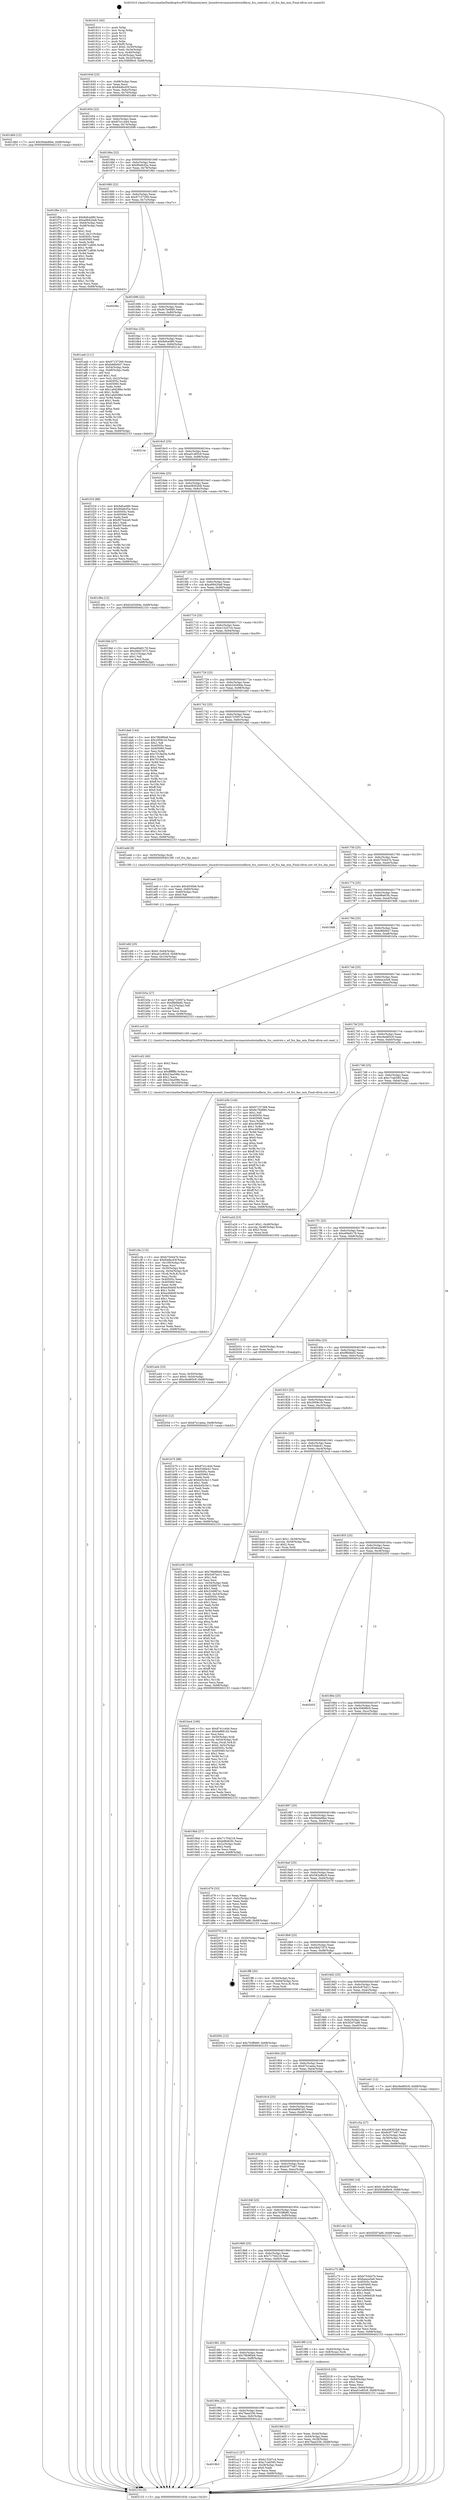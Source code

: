 digraph "0x401610" {
  label = "0x401610 (/mnt/c/Users/mathe/Desktop/tcc/POCII/binaries/extr_linuxdriversmacintoshwindfarm_fcu_controls.c_wf_fcu_fan_min_Final-ollvm.out::main(0))"
  labelloc = "t"
  node[shape=record]

  Entry [label="",width=0.3,height=0.3,shape=circle,fillcolor=black,style=filled]
  "0x40163d" [label="{
     0x40163d [23]\l
     | [instrs]\l
     &nbsp;&nbsp;0x40163d \<+3\>: mov -0x68(%rbp),%eax\l
     &nbsp;&nbsp;0x401640 \<+2\>: mov %eax,%ecx\l
     &nbsp;&nbsp;0x401642 \<+6\>: sub $0x84dbcd3f,%ecx\l
     &nbsp;&nbsp;0x401648 \<+3\>: mov %eax,-0x6c(%rbp)\l
     &nbsp;&nbsp;0x40164b \<+3\>: mov %ecx,-0x70(%rbp)\l
     &nbsp;&nbsp;0x40164e \<+6\>: je 0000000000401d6d \<main+0x75d\>\l
  }"]
  "0x401d6d" [label="{
     0x401d6d [12]\l
     | [instrs]\l
     &nbsp;&nbsp;0x401d6d \<+7\>: movl $0x56abd6be,-0x68(%rbp)\l
     &nbsp;&nbsp;0x401d74 \<+5\>: jmp 0000000000402153 \<main+0xb43\>\l
  }"]
  "0x401654" [label="{
     0x401654 [22]\l
     | [instrs]\l
     &nbsp;&nbsp;0x401654 \<+5\>: jmp 0000000000401659 \<main+0x49\>\l
     &nbsp;&nbsp;0x401659 \<+3\>: mov -0x6c(%rbp),%eax\l
     &nbsp;&nbsp;0x40165c \<+5\>: sub $0x87e1c444,%eax\l
     &nbsp;&nbsp;0x401661 \<+3\>: mov %eax,-0x74(%rbp)\l
     &nbsp;&nbsp;0x401664 \<+6\>: je 0000000000402098 \<main+0xa88\>\l
  }"]
  Exit [label="",width=0.3,height=0.3,shape=circle,fillcolor=black,style=filled,peripheries=2]
  "0x402098" [label="{
     0x402098\l
  }", style=dashed]
  "0x40166a" [label="{
     0x40166a [22]\l
     | [instrs]\l
     &nbsp;&nbsp;0x40166a \<+5\>: jmp 000000000040166f \<main+0x5f\>\l
     &nbsp;&nbsp;0x40166f \<+3\>: mov -0x6c(%rbp),%eax\l
     &nbsp;&nbsp;0x401672 \<+5\>: sub $0x90a6cf2a,%eax\l
     &nbsp;&nbsp;0x401677 \<+3\>: mov %eax,-0x78(%rbp)\l
     &nbsp;&nbsp;0x40167a \<+6\>: je 0000000000401f6e \<main+0x95e\>\l
  }"]
  "0x40203d" [label="{
     0x40203d [12]\l
     | [instrs]\l
     &nbsp;&nbsp;0x40203d \<+7\>: movl $0x67e1aeea,-0x68(%rbp)\l
     &nbsp;&nbsp;0x402044 \<+5\>: jmp 0000000000402153 \<main+0xb43\>\l
  }"]
  "0x401f6e" [label="{
     0x401f6e [111]\l
     | [instrs]\l
     &nbsp;&nbsp;0x401f6e \<+5\>: mov $0x9efca080,%eax\l
     &nbsp;&nbsp;0x401f73 \<+5\>: mov $0xa99420a8,%ecx\l
     &nbsp;&nbsp;0x401f78 \<+3\>: mov -0x64(%rbp),%edx\l
     &nbsp;&nbsp;0x401f7b \<+3\>: cmp -0x48(%rbp),%edx\l
     &nbsp;&nbsp;0x401f7e \<+4\>: setl %sil\l
     &nbsp;&nbsp;0x401f82 \<+4\>: and $0x1,%sil\l
     &nbsp;&nbsp;0x401f86 \<+4\>: mov %sil,-0x21(%rbp)\l
     &nbsp;&nbsp;0x401f8a \<+7\>: mov 0x40505c,%edx\l
     &nbsp;&nbsp;0x401f91 \<+7\>: mov 0x405060,%edi\l
     &nbsp;&nbsp;0x401f98 \<+3\>: mov %edx,%r8d\l
     &nbsp;&nbsp;0x401f9b \<+7\>: sub $0x9671a856,%r8d\l
     &nbsp;&nbsp;0x401fa2 \<+4\>: sub $0x1,%r8d\l
     &nbsp;&nbsp;0x401fa6 \<+7\>: add $0x9671a856,%r8d\l
     &nbsp;&nbsp;0x401fad \<+4\>: imul %r8d,%edx\l
     &nbsp;&nbsp;0x401fb1 \<+3\>: and $0x1,%edx\l
     &nbsp;&nbsp;0x401fb4 \<+3\>: cmp $0x0,%edx\l
     &nbsp;&nbsp;0x401fb7 \<+4\>: sete %sil\l
     &nbsp;&nbsp;0x401fbb \<+3\>: cmp $0xa,%edi\l
     &nbsp;&nbsp;0x401fbe \<+4\>: setl %r9b\l
     &nbsp;&nbsp;0x401fc2 \<+3\>: mov %sil,%r10b\l
     &nbsp;&nbsp;0x401fc5 \<+3\>: and %r9b,%r10b\l
     &nbsp;&nbsp;0x401fc8 \<+3\>: xor %r9b,%sil\l
     &nbsp;&nbsp;0x401fcb \<+3\>: or %sil,%r10b\l
     &nbsp;&nbsp;0x401fce \<+4\>: test $0x1,%r10b\l
     &nbsp;&nbsp;0x401fd2 \<+3\>: cmovne %ecx,%eax\l
     &nbsp;&nbsp;0x401fd5 \<+3\>: mov %eax,-0x68(%rbp)\l
     &nbsp;&nbsp;0x401fd8 \<+5\>: jmp 0000000000402153 \<main+0xb43\>\l
  }"]
  "0x401680" [label="{
     0x401680 [22]\l
     | [instrs]\l
     &nbsp;&nbsp;0x401680 \<+5\>: jmp 0000000000401685 \<main+0x75\>\l
     &nbsp;&nbsp;0x401685 \<+3\>: mov -0x6c(%rbp),%eax\l
     &nbsp;&nbsp;0x401688 \<+5\>: sub $0x97157269,%eax\l
     &nbsp;&nbsp;0x40168d \<+3\>: mov %eax,-0x7c(%rbp)\l
     &nbsp;&nbsp;0x401690 \<+6\>: je 000000000040208c \<main+0xa7c\>\l
  }"]
  "0x40200c" [label="{
     0x40200c [12]\l
     | [instrs]\l
     &nbsp;&nbsp;0x40200c \<+7\>: movl $0x703ff480,-0x68(%rbp)\l
     &nbsp;&nbsp;0x402013 \<+5\>: jmp 0000000000402153 \<main+0xb43\>\l
  }"]
  "0x40208c" [label="{
     0x40208c\l
  }", style=dashed]
  "0x401696" [label="{
     0x401696 [22]\l
     | [instrs]\l
     &nbsp;&nbsp;0x401696 \<+5\>: jmp 000000000040169b \<main+0x8b\>\l
     &nbsp;&nbsp;0x40169b \<+3\>: mov -0x6c(%rbp),%eax\l
     &nbsp;&nbsp;0x40169e \<+5\>: sub $0x9c7b0880,%eax\l
     &nbsp;&nbsp;0x4016a3 \<+3\>: mov %eax,-0x80(%rbp)\l
     &nbsp;&nbsp;0x4016a6 \<+6\>: je 0000000000401aeb \<main+0x4db\>\l
  }"]
  "0x401efd" [label="{
     0x401efd [25]\l
     | [instrs]\l
     &nbsp;&nbsp;0x401efd \<+7\>: movl $0x0,-0x64(%rbp)\l
     &nbsp;&nbsp;0x401f04 \<+7\>: movl $0xa01e85c9,-0x68(%rbp)\l
     &nbsp;&nbsp;0x401f0b \<+6\>: mov %eax,-0x104(%rbp)\l
     &nbsp;&nbsp;0x401f11 \<+5\>: jmp 0000000000402153 \<main+0xb43\>\l
  }"]
  "0x401aeb" [label="{
     0x401aeb [111]\l
     | [instrs]\l
     &nbsp;&nbsp;0x401aeb \<+5\>: mov $0x97157269,%eax\l
     &nbsp;&nbsp;0x401af0 \<+5\>: mov $0xbd6bf447,%ecx\l
     &nbsp;&nbsp;0x401af5 \<+3\>: mov -0x54(%rbp),%edx\l
     &nbsp;&nbsp;0x401af8 \<+3\>: cmp -0x48(%rbp),%edx\l
     &nbsp;&nbsp;0x401afb \<+4\>: setl %sil\l
     &nbsp;&nbsp;0x401aff \<+4\>: and $0x1,%sil\l
     &nbsp;&nbsp;0x401b03 \<+4\>: mov %sil,-0x22(%rbp)\l
     &nbsp;&nbsp;0x401b07 \<+7\>: mov 0x40505c,%edx\l
     &nbsp;&nbsp;0x401b0e \<+7\>: mov 0x405060,%edi\l
     &nbsp;&nbsp;0x401b15 \<+3\>: mov %edx,%r8d\l
     &nbsp;&nbsp;0x401b18 \<+7\>: sub $0x1a6d286e,%r8d\l
     &nbsp;&nbsp;0x401b1f \<+4\>: sub $0x1,%r8d\l
     &nbsp;&nbsp;0x401b23 \<+7\>: add $0x1a6d286e,%r8d\l
     &nbsp;&nbsp;0x401b2a \<+4\>: imul %r8d,%edx\l
     &nbsp;&nbsp;0x401b2e \<+3\>: and $0x1,%edx\l
     &nbsp;&nbsp;0x401b31 \<+3\>: cmp $0x0,%edx\l
     &nbsp;&nbsp;0x401b34 \<+4\>: sete %sil\l
     &nbsp;&nbsp;0x401b38 \<+3\>: cmp $0xa,%edi\l
     &nbsp;&nbsp;0x401b3b \<+4\>: setl %r9b\l
     &nbsp;&nbsp;0x401b3f \<+3\>: mov %sil,%r10b\l
     &nbsp;&nbsp;0x401b42 \<+3\>: and %r9b,%r10b\l
     &nbsp;&nbsp;0x401b45 \<+3\>: xor %r9b,%sil\l
     &nbsp;&nbsp;0x401b48 \<+3\>: or %sil,%r10b\l
     &nbsp;&nbsp;0x401b4b \<+4\>: test $0x1,%r10b\l
     &nbsp;&nbsp;0x401b4f \<+3\>: cmovne %ecx,%eax\l
     &nbsp;&nbsp;0x401b52 \<+3\>: mov %eax,-0x68(%rbp)\l
     &nbsp;&nbsp;0x401b55 \<+5\>: jmp 0000000000402153 \<main+0xb43\>\l
  }"]
  "0x4016ac" [label="{
     0x4016ac [25]\l
     | [instrs]\l
     &nbsp;&nbsp;0x4016ac \<+5\>: jmp 00000000004016b1 \<main+0xa1\>\l
     &nbsp;&nbsp;0x4016b1 \<+3\>: mov -0x6c(%rbp),%eax\l
     &nbsp;&nbsp;0x4016b4 \<+5\>: sub $0x9efca080,%eax\l
     &nbsp;&nbsp;0x4016b9 \<+6\>: mov %eax,-0x84(%rbp)\l
     &nbsp;&nbsp;0x4016bf \<+6\>: je 000000000040214c \<main+0xb3c\>\l
  }"]
  "0x401ee6" [label="{
     0x401ee6 [23]\l
     | [instrs]\l
     &nbsp;&nbsp;0x401ee6 \<+10\>: movabs $0x4030b6,%rdi\l
     &nbsp;&nbsp;0x401ef0 \<+3\>: mov %eax,-0x60(%rbp)\l
     &nbsp;&nbsp;0x401ef3 \<+3\>: mov -0x60(%rbp),%esi\l
     &nbsp;&nbsp;0x401ef6 \<+2\>: mov $0x0,%al\l
     &nbsp;&nbsp;0x401ef8 \<+5\>: call 0000000000401040 \<printf@plt\>\l
     | [calls]\l
     &nbsp;&nbsp;0x401040 \{1\} (unknown)\l
  }"]
  "0x40214c" [label="{
     0x40214c\l
  }", style=dashed]
  "0x4016c5" [label="{
     0x4016c5 [25]\l
     | [instrs]\l
     &nbsp;&nbsp;0x4016c5 \<+5\>: jmp 00000000004016ca \<main+0xba\>\l
     &nbsp;&nbsp;0x4016ca \<+3\>: mov -0x6c(%rbp),%eax\l
     &nbsp;&nbsp;0x4016cd \<+5\>: sub $0xa01e85c9,%eax\l
     &nbsp;&nbsp;0x4016d2 \<+6\>: mov %eax,-0x88(%rbp)\l
     &nbsp;&nbsp;0x4016d8 \<+6\>: je 0000000000401f16 \<main+0x906\>\l
  }"]
  "0x401cfa" [label="{
     0x401cfa [115]\l
     | [instrs]\l
     &nbsp;&nbsp;0x401cfa \<+5\>: mov $0xb754447b,%ecx\l
     &nbsp;&nbsp;0x401cff \<+5\>: mov $0x84dbcd3f,%edx\l
     &nbsp;&nbsp;0x401d04 \<+6\>: mov -0x100(%rbp),%esi\l
     &nbsp;&nbsp;0x401d0a \<+3\>: imul %eax,%esi\l
     &nbsp;&nbsp;0x401d0d \<+4\>: mov -0x50(%rbp),%rdi\l
     &nbsp;&nbsp;0x401d11 \<+4\>: movslq -0x54(%rbp),%r8\l
     &nbsp;&nbsp;0x401d15 \<+4\>: mov (%rdi,%r8,8),%rdi\l
     &nbsp;&nbsp;0x401d19 \<+2\>: mov %esi,(%rdi)\l
     &nbsp;&nbsp;0x401d1b \<+7\>: mov 0x40505c,%eax\l
     &nbsp;&nbsp;0x401d22 \<+7\>: mov 0x405060,%esi\l
     &nbsp;&nbsp;0x401d29 \<+3\>: mov %eax,%r9d\l
     &nbsp;&nbsp;0x401d2c \<+7\>: add $0xec84b0f,%r9d\l
     &nbsp;&nbsp;0x401d33 \<+4\>: sub $0x1,%r9d\l
     &nbsp;&nbsp;0x401d37 \<+7\>: sub $0xec84b0f,%r9d\l
     &nbsp;&nbsp;0x401d3e \<+4\>: imul %r9d,%eax\l
     &nbsp;&nbsp;0x401d42 \<+3\>: and $0x1,%eax\l
     &nbsp;&nbsp;0x401d45 \<+3\>: cmp $0x0,%eax\l
     &nbsp;&nbsp;0x401d48 \<+4\>: sete %r10b\l
     &nbsp;&nbsp;0x401d4c \<+3\>: cmp $0xa,%esi\l
     &nbsp;&nbsp;0x401d4f \<+4\>: setl %r11b\l
     &nbsp;&nbsp;0x401d53 \<+3\>: mov %r10b,%bl\l
     &nbsp;&nbsp;0x401d56 \<+3\>: and %r11b,%bl\l
     &nbsp;&nbsp;0x401d59 \<+3\>: xor %r11b,%r10b\l
     &nbsp;&nbsp;0x401d5c \<+3\>: or %r10b,%bl\l
     &nbsp;&nbsp;0x401d5f \<+3\>: test $0x1,%bl\l
     &nbsp;&nbsp;0x401d62 \<+3\>: cmovne %edx,%ecx\l
     &nbsp;&nbsp;0x401d65 \<+3\>: mov %ecx,-0x68(%rbp)\l
     &nbsp;&nbsp;0x401d68 \<+5\>: jmp 0000000000402153 \<main+0xb43\>\l
  }"]
  "0x401f16" [label="{
     0x401f16 [88]\l
     | [instrs]\l
     &nbsp;&nbsp;0x401f16 \<+5\>: mov $0x9efca080,%eax\l
     &nbsp;&nbsp;0x401f1b \<+5\>: mov $0x90a6cf2a,%ecx\l
     &nbsp;&nbsp;0x401f20 \<+7\>: mov 0x40505c,%edx\l
     &nbsp;&nbsp;0x401f27 \<+7\>: mov 0x405060,%esi\l
     &nbsp;&nbsp;0x401f2e \<+2\>: mov %edx,%edi\l
     &nbsp;&nbsp;0x401f30 \<+6\>: sub $0x907b4ce0,%edi\l
     &nbsp;&nbsp;0x401f36 \<+3\>: sub $0x1,%edi\l
     &nbsp;&nbsp;0x401f39 \<+6\>: add $0x907b4ce0,%edi\l
     &nbsp;&nbsp;0x401f3f \<+3\>: imul %edi,%edx\l
     &nbsp;&nbsp;0x401f42 \<+3\>: and $0x1,%edx\l
     &nbsp;&nbsp;0x401f45 \<+3\>: cmp $0x0,%edx\l
     &nbsp;&nbsp;0x401f48 \<+4\>: sete %r8b\l
     &nbsp;&nbsp;0x401f4c \<+3\>: cmp $0xa,%esi\l
     &nbsp;&nbsp;0x401f4f \<+4\>: setl %r9b\l
     &nbsp;&nbsp;0x401f53 \<+3\>: mov %r8b,%r10b\l
     &nbsp;&nbsp;0x401f56 \<+3\>: and %r9b,%r10b\l
     &nbsp;&nbsp;0x401f59 \<+3\>: xor %r9b,%r8b\l
     &nbsp;&nbsp;0x401f5c \<+3\>: or %r8b,%r10b\l
     &nbsp;&nbsp;0x401f5f \<+4\>: test $0x1,%r10b\l
     &nbsp;&nbsp;0x401f63 \<+3\>: cmovne %ecx,%eax\l
     &nbsp;&nbsp;0x401f66 \<+3\>: mov %eax,-0x68(%rbp)\l
     &nbsp;&nbsp;0x401f69 \<+5\>: jmp 0000000000402153 \<main+0xb43\>\l
  }"]
  "0x4016de" [label="{
     0x4016de [25]\l
     | [instrs]\l
     &nbsp;&nbsp;0x4016de \<+5\>: jmp 00000000004016e3 \<main+0xd3\>\l
     &nbsp;&nbsp;0x4016e3 \<+3\>: mov -0x6c(%rbp),%eax\l
     &nbsp;&nbsp;0x4016e6 \<+5\>: sub $0xa08302b8,%eax\l
     &nbsp;&nbsp;0x4016eb \<+6\>: mov %eax,-0x8c(%rbp)\l
     &nbsp;&nbsp;0x4016f1 \<+6\>: je 0000000000401d9a \<main+0x78a\>\l
  }"]
  "0x401cd2" [label="{
     0x401cd2 [40]\l
     | [instrs]\l
     &nbsp;&nbsp;0x401cd2 \<+5\>: mov $0x2,%ecx\l
     &nbsp;&nbsp;0x401cd7 \<+1\>: cltd\l
     &nbsp;&nbsp;0x401cd8 \<+2\>: idiv %ecx\l
     &nbsp;&nbsp;0x401cda \<+6\>: imul $0xfffffffe,%edx,%ecx\l
     &nbsp;&nbsp;0x401ce0 \<+6\>: sub $0x23ea59fe,%ecx\l
     &nbsp;&nbsp;0x401ce6 \<+3\>: add $0x1,%ecx\l
     &nbsp;&nbsp;0x401ce9 \<+6\>: add $0x23ea59fe,%ecx\l
     &nbsp;&nbsp;0x401cef \<+6\>: mov %ecx,-0x100(%rbp)\l
     &nbsp;&nbsp;0x401cf5 \<+5\>: call 0000000000401160 \<next_i\>\l
     | [calls]\l
     &nbsp;&nbsp;0x401160 \{1\} (/mnt/c/Users/mathe/Desktop/tcc/POCII/binaries/extr_linuxdriversmacintoshwindfarm_fcu_controls.c_wf_fcu_fan_min_Final-ollvm.out::next_i)\l
  }"]
  "0x401d9a" [label="{
     0x401d9a [12]\l
     | [instrs]\l
     &nbsp;&nbsp;0x401d9a \<+7\>: movl $0xb2d349da,-0x68(%rbp)\l
     &nbsp;&nbsp;0x401da1 \<+5\>: jmp 0000000000402153 \<main+0xb43\>\l
  }"]
  "0x4016f7" [label="{
     0x4016f7 [25]\l
     | [instrs]\l
     &nbsp;&nbsp;0x4016f7 \<+5\>: jmp 00000000004016fc \<main+0xec\>\l
     &nbsp;&nbsp;0x4016fc \<+3\>: mov -0x6c(%rbp),%eax\l
     &nbsp;&nbsp;0x4016ff \<+5\>: sub $0xa99420a8,%eax\l
     &nbsp;&nbsp;0x401704 \<+6\>: mov %eax,-0x90(%rbp)\l
     &nbsp;&nbsp;0x40170a \<+6\>: je 0000000000401fdd \<main+0x9cd\>\l
  }"]
  "0x401be4" [label="{
     0x401be4 [106]\l
     | [instrs]\l
     &nbsp;&nbsp;0x401be4 \<+5\>: mov $0x87e1c444,%ecx\l
     &nbsp;&nbsp;0x401be9 \<+5\>: mov $0x6af681d3,%edx\l
     &nbsp;&nbsp;0x401bee \<+2\>: xor %esi,%esi\l
     &nbsp;&nbsp;0x401bf0 \<+4\>: mov -0x50(%rbp),%rdi\l
     &nbsp;&nbsp;0x401bf4 \<+4\>: movslq -0x54(%rbp),%r8\l
     &nbsp;&nbsp;0x401bf8 \<+4\>: mov %rax,(%rdi,%r8,8)\l
     &nbsp;&nbsp;0x401bfc \<+7\>: movl $0x0,-0x5c(%rbp)\l
     &nbsp;&nbsp;0x401c03 \<+8\>: mov 0x40505c,%r9d\l
     &nbsp;&nbsp;0x401c0b \<+8\>: mov 0x405060,%r10d\l
     &nbsp;&nbsp;0x401c13 \<+3\>: sub $0x1,%esi\l
     &nbsp;&nbsp;0x401c16 \<+3\>: mov %r9d,%r11d\l
     &nbsp;&nbsp;0x401c19 \<+3\>: add %esi,%r11d\l
     &nbsp;&nbsp;0x401c1c \<+4\>: imul %r11d,%r9d\l
     &nbsp;&nbsp;0x401c20 \<+4\>: and $0x1,%r9d\l
     &nbsp;&nbsp;0x401c24 \<+4\>: cmp $0x0,%r9d\l
     &nbsp;&nbsp;0x401c28 \<+3\>: sete %bl\l
     &nbsp;&nbsp;0x401c2b \<+4\>: cmp $0xa,%r10d\l
     &nbsp;&nbsp;0x401c2f \<+4\>: setl %r14b\l
     &nbsp;&nbsp;0x401c33 \<+3\>: mov %bl,%r15b\l
     &nbsp;&nbsp;0x401c36 \<+3\>: and %r14b,%r15b\l
     &nbsp;&nbsp;0x401c39 \<+3\>: xor %r14b,%bl\l
     &nbsp;&nbsp;0x401c3c \<+3\>: or %bl,%r15b\l
     &nbsp;&nbsp;0x401c3f \<+4\>: test $0x1,%r15b\l
     &nbsp;&nbsp;0x401c43 \<+3\>: cmovne %edx,%ecx\l
     &nbsp;&nbsp;0x401c46 \<+3\>: mov %ecx,-0x68(%rbp)\l
     &nbsp;&nbsp;0x401c49 \<+5\>: jmp 0000000000402153 \<main+0xb43\>\l
  }"]
  "0x401fdd" [label="{
     0x401fdd [27]\l
     | [instrs]\l
     &nbsp;&nbsp;0x401fdd \<+5\>: mov $0xe69e9178,%eax\l
     &nbsp;&nbsp;0x401fe2 \<+5\>: mov $0x58d27d75,%ecx\l
     &nbsp;&nbsp;0x401fe7 \<+3\>: mov -0x21(%rbp),%dl\l
     &nbsp;&nbsp;0x401fea \<+3\>: test $0x1,%dl\l
     &nbsp;&nbsp;0x401fed \<+3\>: cmovne %ecx,%eax\l
     &nbsp;&nbsp;0x401ff0 \<+3\>: mov %eax,-0x68(%rbp)\l
     &nbsp;&nbsp;0x401ff3 \<+5\>: jmp 0000000000402153 \<main+0xb43\>\l
  }"]
  "0x401710" [label="{
     0x401710 [25]\l
     | [instrs]\l
     &nbsp;&nbsp;0x401710 \<+5\>: jmp 0000000000401715 \<main+0x105\>\l
     &nbsp;&nbsp;0x401715 \<+3\>: mov -0x6c(%rbp),%eax\l
     &nbsp;&nbsp;0x401718 \<+5\>: sub $0xb132d7c4,%eax\l
     &nbsp;&nbsp;0x40171d \<+6\>: mov %eax,-0x94(%rbp)\l
     &nbsp;&nbsp;0x401723 \<+6\>: je 0000000000402049 \<main+0xa39\>\l
  }"]
  "0x401a44" [label="{
     0x401a44 [23]\l
     | [instrs]\l
     &nbsp;&nbsp;0x401a44 \<+4\>: mov %rax,-0x50(%rbp)\l
     &nbsp;&nbsp;0x401a48 \<+7\>: movl $0x0,-0x54(%rbp)\l
     &nbsp;&nbsp;0x401a4f \<+7\>: movl $0xc6ed65c9,-0x68(%rbp)\l
     &nbsp;&nbsp;0x401a56 \<+5\>: jmp 0000000000402153 \<main+0xb43\>\l
  }"]
  "0x402049" [label="{
     0x402049\l
  }", style=dashed]
  "0x401729" [label="{
     0x401729 [25]\l
     | [instrs]\l
     &nbsp;&nbsp;0x401729 \<+5\>: jmp 000000000040172e \<main+0x11e\>\l
     &nbsp;&nbsp;0x40172e \<+3\>: mov -0x6c(%rbp),%eax\l
     &nbsp;&nbsp;0x401731 \<+5\>: sub $0xb2d349da,%eax\l
     &nbsp;&nbsp;0x401736 \<+6\>: mov %eax,-0x98(%rbp)\l
     &nbsp;&nbsp;0x40173c \<+6\>: je 0000000000401da6 \<main+0x796\>\l
  }"]
  "0x4019b3" [label="{
     0x4019b3\l
  }", style=dashed]
  "0x401da6" [label="{
     0x401da6 [144]\l
     | [instrs]\l
     &nbsp;&nbsp;0x401da6 \<+5\>: mov $0x78b9f0e8,%eax\l
     &nbsp;&nbsp;0x401dab \<+5\>: mov $0x2959c16,%ecx\l
     &nbsp;&nbsp;0x401db0 \<+2\>: mov $0x1,%dl\l
     &nbsp;&nbsp;0x401db2 \<+7\>: mov 0x40505c,%esi\l
     &nbsp;&nbsp;0x401db9 \<+7\>: mov 0x405060,%edi\l
     &nbsp;&nbsp;0x401dc0 \<+3\>: mov %esi,%r8d\l
     &nbsp;&nbsp;0x401dc3 \<+7\>: add $0x7018af3a,%r8d\l
     &nbsp;&nbsp;0x401dca \<+4\>: sub $0x1,%r8d\l
     &nbsp;&nbsp;0x401dce \<+7\>: sub $0x7018af3a,%r8d\l
     &nbsp;&nbsp;0x401dd5 \<+4\>: imul %r8d,%esi\l
     &nbsp;&nbsp;0x401dd9 \<+3\>: and $0x1,%esi\l
     &nbsp;&nbsp;0x401ddc \<+3\>: cmp $0x0,%esi\l
     &nbsp;&nbsp;0x401ddf \<+4\>: sete %r9b\l
     &nbsp;&nbsp;0x401de3 \<+3\>: cmp $0xa,%edi\l
     &nbsp;&nbsp;0x401de6 \<+4\>: setl %r10b\l
     &nbsp;&nbsp;0x401dea \<+3\>: mov %r9b,%r11b\l
     &nbsp;&nbsp;0x401ded \<+4\>: xor $0xff,%r11b\l
     &nbsp;&nbsp;0x401df1 \<+3\>: mov %r10b,%bl\l
     &nbsp;&nbsp;0x401df4 \<+3\>: xor $0xff,%bl\l
     &nbsp;&nbsp;0x401df7 \<+3\>: xor $0x0,%dl\l
     &nbsp;&nbsp;0x401dfa \<+3\>: mov %r11b,%r14b\l
     &nbsp;&nbsp;0x401dfd \<+4\>: and $0x0,%r14b\l
     &nbsp;&nbsp;0x401e01 \<+3\>: and %dl,%r9b\l
     &nbsp;&nbsp;0x401e04 \<+3\>: mov %bl,%r15b\l
     &nbsp;&nbsp;0x401e07 \<+4\>: and $0x0,%r15b\l
     &nbsp;&nbsp;0x401e0b \<+3\>: and %dl,%r10b\l
     &nbsp;&nbsp;0x401e0e \<+3\>: or %r9b,%r14b\l
     &nbsp;&nbsp;0x401e11 \<+3\>: or %r10b,%r15b\l
     &nbsp;&nbsp;0x401e14 \<+3\>: xor %r15b,%r14b\l
     &nbsp;&nbsp;0x401e17 \<+3\>: or %bl,%r11b\l
     &nbsp;&nbsp;0x401e1a \<+4\>: xor $0xff,%r11b\l
     &nbsp;&nbsp;0x401e1e \<+3\>: or $0x0,%dl\l
     &nbsp;&nbsp;0x401e21 \<+3\>: and %dl,%r11b\l
     &nbsp;&nbsp;0x401e24 \<+3\>: or %r11b,%r14b\l
     &nbsp;&nbsp;0x401e27 \<+4\>: test $0x1,%r14b\l
     &nbsp;&nbsp;0x401e2b \<+3\>: cmovne %ecx,%eax\l
     &nbsp;&nbsp;0x401e2e \<+3\>: mov %eax,-0x68(%rbp)\l
     &nbsp;&nbsp;0x401e31 \<+5\>: jmp 0000000000402153 \<main+0xb43\>\l
  }"]
  "0x401742" [label="{
     0x401742 [25]\l
     | [instrs]\l
     &nbsp;&nbsp;0x401742 \<+5\>: jmp 0000000000401747 \<main+0x137\>\l
     &nbsp;&nbsp;0x401747 \<+3\>: mov -0x6c(%rbp),%eax\l
     &nbsp;&nbsp;0x40174a \<+5\>: sub $0xb725957a,%eax\l
     &nbsp;&nbsp;0x40174f \<+6\>: mov %eax,-0x9c(%rbp)\l
     &nbsp;&nbsp;0x401755 \<+6\>: je 0000000000401edd \<main+0x8cd\>\l
  }"]
  "0x401a12" [label="{
     0x401a12 [27]\l
     | [instrs]\l
     &nbsp;&nbsp;0x401a12 \<+5\>: mov $0xb132d7c4,%eax\l
     &nbsp;&nbsp;0x401a17 \<+5\>: mov $0xc7cab585,%ecx\l
     &nbsp;&nbsp;0x401a1c \<+3\>: mov -0x28(%rbp),%edx\l
     &nbsp;&nbsp;0x401a1f \<+3\>: cmp $0x0,%edx\l
     &nbsp;&nbsp;0x401a22 \<+3\>: cmove %ecx,%eax\l
     &nbsp;&nbsp;0x401a25 \<+3\>: mov %eax,-0x68(%rbp)\l
     &nbsp;&nbsp;0x401a28 \<+5\>: jmp 0000000000402153 \<main+0xb43\>\l
  }"]
  "0x401edd" [label="{
     0x401edd [9]\l
     | [instrs]\l
     &nbsp;&nbsp;0x401edd \<+4\>: mov -0x50(%rbp),%rdi\l
     &nbsp;&nbsp;0x401ee1 \<+5\>: call 00000000004015f0 \<wf_fcu_fan_min\>\l
     | [calls]\l
     &nbsp;&nbsp;0x4015f0 \{1\} (/mnt/c/Users/mathe/Desktop/tcc/POCII/binaries/extr_linuxdriversmacintoshwindfarm_fcu_controls.c_wf_fcu_fan_min_Final-ollvm.out::wf_fcu_fan_min)\l
  }"]
  "0x40175b" [label="{
     0x40175b [25]\l
     | [instrs]\l
     &nbsp;&nbsp;0x40175b \<+5\>: jmp 0000000000401760 \<main+0x150\>\l
     &nbsp;&nbsp;0x401760 \<+3\>: mov -0x6c(%rbp),%eax\l
     &nbsp;&nbsp;0x401763 \<+5\>: sub $0xb754447b,%eax\l
     &nbsp;&nbsp;0x401768 \<+6\>: mov %eax,-0xa0(%rbp)\l
     &nbsp;&nbsp;0x40176e \<+6\>: je 00000000004020ce \<main+0xabe\>\l
  }"]
  "0x40199a" [label="{
     0x40199a [25]\l
     | [instrs]\l
     &nbsp;&nbsp;0x40199a \<+5\>: jmp 000000000040199f \<main+0x38f\>\l
     &nbsp;&nbsp;0x40199f \<+3\>: mov -0x6c(%rbp),%eax\l
     &nbsp;&nbsp;0x4019a2 \<+5\>: sub $0x7faee336,%eax\l
     &nbsp;&nbsp;0x4019a7 \<+6\>: mov %eax,-0xfc(%rbp)\l
     &nbsp;&nbsp;0x4019ad \<+6\>: je 0000000000401a12 \<main+0x402\>\l
  }"]
  "0x4020ce" [label="{
     0x4020ce\l
  }", style=dashed]
  "0x401774" [label="{
     0x401774 [25]\l
     | [instrs]\l
     &nbsp;&nbsp;0x401774 \<+5\>: jmp 0000000000401779 \<main+0x169\>\l
     &nbsp;&nbsp;0x401779 \<+3\>: mov -0x6c(%rbp),%eax\l
     &nbsp;&nbsp;0x40177c \<+5\>: sub $0xb96e63fc,%eax\l
     &nbsp;&nbsp;0x401781 \<+6\>: mov %eax,-0xa4(%rbp)\l
     &nbsp;&nbsp;0x401787 \<+6\>: je 00000000004019d8 \<main+0x3c8\>\l
  }"]
  "0x40212b" [label="{
     0x40212b\l
  }", style=dashed]
  "0x4019d8" [label="{
     0x4019d8\l
  }", style=dashed]
  "0x40178d" [label="{
     0x40178d [25]\l
     | [instrs]\l
     &nbsp;&nbsp;0x40178d \<+5\>: jmp 0000000000401792 \<main+0x182\>\l
     &nbsp;&nbsp;0x401792 \<+3\>: mov -0x6c(%rbp),%eax\l
     &nbsp;&nbsp;0x401795 \<+5\>: sub $0xbd6bf447,%eax\l
     &nbsp;&nbsp;0x40179a \<+6\>: mov %eax,-0xa8(%rbp)\l
     &nbsp;&nbsp;0x4017a0 \<+6\>: je 0000000000401b5a \<main+0x54a\>\l
  }"]
  "0x4019fd" [label="{
     0x4019fd [21]\l
     | [instrs]\l
     &nbsp;&nbsp;0x4019fd \<+3\>: mov %eax,-0x44(%rbp)\l
     &nbsp;&nbsp;0x401a00 \<+3\>: mov -0x44(%rbp),%eax\l
     &nbsp;&nbsp;0x401a03 \<+3\>: mov %eax,-0x28(%rbp)\l
     &nbsp;&nbsp;0x401a06 \<+7\>: movl $0x7faee336,-0x68(%rbp)\l
     &nbsp;&nbsp;0x401a0d \<+5\>: jmp 0000000000402153 \<main+0xb43\>\l
  }"]
  "0x401b5a" [label="{
     0x401b5a [27]\l
     | [instrs]\l
     &nbsp;&nbsp;0x401b5a \<+5\>: mov $0xb725957a,%eax\l
     &nbsp;&nbsp;0x401b5f \<+5\>: mov $0xf8bf4ef2,%ecx\l
     &nbsp;&nbsp;0x401b64 \<+3\>: mov -0x22(%rbp),%dl\l
     &nbsp;&nbsp;0x401b67 \<+3\>: test $0x1,%dl\l
     &nbsp;&nbsp;0x401b6a \<+3\>: cmovne %ecx,%eax\l
     &nbsp;&nbsp;0x401b6d \<+3\>: mov %eax,-0x68(%rbp)\l
     &nbsp;&nbsp;0x401b70 \<+5\>: jmp 0000000000402153 \<main+0xb43\>\l
  }"]
  "0x4017a6" [label="{
     0x4017a6 [25]\l
     | [instrs]\l
     &nbsp;&nbsp;0x4017a6 \<+5\>: jmp 00000000004017ab \<main+0x19b\>\l
     &nbsp;&nbsp;0x4017ab \<+3\>: mov -0x6c(%rbp),%eax\l
     &nbsp;&nbsp;0x4017ae \<+5\>: sub $0xbeaca5e6,%eax\l
     &nbsp;&nbsp;0x4017b3 \<+6\>: mov %eax,-0xac(%rbp)\l
     &nbsp;&nbsp;0x4017b9 \<+6\>: je 0000000000401ccd \<main+0x6bd\>\l
  }"]
  "0x401981" [label="{
     0x401981 [25]\l
     | [instrs]\l
     &nbsp;&nbsp;0x401981 \<+5\>: jmp 0000000000401986 \<main+0x376\>\l
     &nbsp;&nbsp;0x401986 \<+3\>: mov -0x6c(%rbp),%eax\l
     &nbsp;&nbsp;0x401989 \<+5\>: sub $0x78b9f0e8,%eax\l
     &nbsp;&nbsp;0x40198e \<+6\>: mov %eax,-0xf8(%rbp)\l
     &nbsp;&nbsp;0x401994 \<+6\>: je 000000000040212b \<main+0xb1b\>\l
  }"]
  "0x401ccd" [label="{
     0x401ccd [5]\l
     | [instrs]\l
     &nbsp;&nbsp;0x401ccd \<+5\>: call 0000000000401160 \<next_i\>\l
     | [calls]\l
     &nbsp;&nbsp;0x401160 \{1\} (/mnt/c/Users/mathe/Desktop/tcc/POCII/binaries/extr_linuxdriversmacintoshwindfarm_fcu_controls.c_wf_fcu_fan_min_Final-ollvm.out::next_i)\l
  }"]
  "0x4017bf" [label="{
     0x4017bf [25]\l
     | [instrs]\l
     &nbsp;&nbsp;0x4017bf \<+5\>: jmp 00000000004017c4 \<main+0x1b4\>\l
     &nbsp;&nbsp;0x4017c4 \<+3\>: mov -0x6c(%rbp),%eax\l
     &nbsp;&nbsp;0x4017c7 \<+5\>: sub $0xc6ed65c9,%eax\l
     &nbsp;&nbsp;0x4017cc \<+6\>: mov %eax,-0xb0(%rbp)\l
     &nbsp;&nbsp;0x4017d2 \<+6\>: je 0000000000401a5b \<main+0x44b\>\l
  }"]
  "0x4019f0" [label="{
     0x4019f0 [13]\l
     | [instrs]\l
     &nbsp;&nbsp;0x4019f0 \<+4\>: mov -0x40(%rbp),%rax\l
     &nbsp;&nbsp;0x4019f4 \<+4\>: mov 0x8(%rax),%rdi\l
     &nbsp;&nbsp;0x4019f8 \<+5\>: call 0000000000401060 \<atoi@plt\>\l
     | [calls]\l
     &nbsp;&nbsp;0x401060 \{1\} (unknown)\l
  }"]
  "0x401a5b" [label="{
     0x401a5b [144]\l
     | [instrs]\l
     &nbsp;&nbsp;0x401a5b \<+5\>: mov $0x97157269,%eax\l
     &nbsp;&nbsp;0x401a60 \<+5\>: mov $0x9c7b0880,%ecx\l
     &nbsp;&nbsp;0x401a65 \<+2\>: mov $0x1,%dl\l
     &nbsp;&nbsp;0x401a67 \<+7\>: mov 0x40505c,%esi\l
     &nbsp;&nbsp;0x401a6e \<+7\>: mov 0x405060,%edi\l
     &nbsp;&nbsp;0x401a75 \<+3\>: mov %esi,%r8d\l
     &nbsp;&nbsp;0x401a78 \<+7\>: add $0xc495bef3,%r8d\l
     &nbsp;&nbsp;0x401a7f \<+4\>: sub $0x1,%r8d\l
     &nbsp;&nbsp;0x401a83 \<+7\>: sub $0xc495bef3,%r8d\l
     &nbsp;&nbsp;0x401a8a \<+4\>: imul %r8d,%esi\l
     &nbsp;&nbsp;0x401a8e \<+3\>: and $0x1,%esi\l
     &nbsp;&nbsp;0x401a91 \<+3\>: cmp $0x0,%esi\l
     &nbsp;&nbsp;0x401a94 \<+4\>: sete %r9b\l
     &nbsp;&nbsp;0x401a98 \<+3\>: cmp $0xa,%edi\l
     &nbsp;&nbsp;0x401a9b \<+4\>: setl %r10b\l
     &nbsp;&nbsp;0x401a9f \<+3\>: mov %r9b,%r11b\l
     &nbsp;&nbsp;0x401aa2 \<+4\>: xor $0xff,%r11b\l
     &nbsp;&nbsp;0x401aa6 \<+3\>: mov %r10b,%bl\l
     &nbsp;&nbsp;0x401aa9 \<+3\>: xor $0xff,%bl\l
     &nbsp;&nbsp;0x401aac \<+3\>: xor $0x1,%dl\l
     &nbsp;&nbsp;0x401aaf \<+3\>: mov %r11b,%r14b\l
     &nbsp;&nbsp;0x401ab2 \<+4\>: and $0xff,%r14b\l
     &nbsp;&nbsp;0x401ab6 \<+3\>: and %dl,%r9b\l
     &nbsp;&nbsp;0x401ab9 \<+3\>: mov %bl,%r15b\l
     &nbsp;&nbsp;0x401abc \<+4\>: and $0xff,%r15b\l
     &nbsp;&nbsp;0x401ac0 \<+3\>: and %dl,%r10b\l
     &nbsp;&nbsp;0x401ac3 \<+3\>: or %r9b,%r14b\l
     &nbsp;&nbsp;0x401ac6 \<+3\>: or %r10b,%r15b\l
     &nbsp;&nbsp;0x401ac9 \<+3\>: xor %r15b,%r14b\l
     &nbsp;&nbsp;0x401acc \<+3\>: or %bl,%r11b\l
     &nbsp;&nbsp;0x401acf \<+4\>: xor $0xff,%r11b\l
     &nbsp;&nbsp;0x401ad3 \<+3\>: or $0x1,%dl\l
     &nbsp;&nbsp;0x401ad6 \<+3\>: and %dl,%r11b\l
     &nbsp;&nbsp;0x401ad9 \<+3\>: or %r11b,%r14b\l
     &nbsp;&nbsp;0x401adc \<+4\>: test $0x1,%r14b\l
     &nbsp;&nbsp;0x401ae0 \<+3\>: cmovne %ecx,%eax\l
     &nbsp;&nbsp;0x401ae3 \<+3\>: mov %eax,-0x68(%rbp)\l
     &nbsp;&nbsp;0x401ae6 \<+5\>: jmp 0000000000402153 \<main+0xb43\>\l
  }"]
  "0x4017d8" [label="{
     0x4017d8 [25]\l
     | [instrs]\l
     &nbsp;&nbsp;0x4017d8 \<+5\>: jmp 00000000004017dd \<main+0x1cd\>\l
     &nbsp;&nbsp;0x4017dd \<+3\>: mov -0x6c(%rbp),%eax\l
     &nbsp;&nbsp;0x4017e0 \<+5\>: sub $0xc7cab585,%eax\l
     &nbsp;&nbsp;0x4017e5 \<+6\>: mov %eax,-0xb4(%rbp)\l
     &nbsp;&nbsp;0x4017eb \<+6\>: je 0000000000401a2d \<main+0x41d\>\l
  }"]
  "0x401968" [label="{
     0x401968 [25]\l
     | [instrs]\l
     &nbsp;&nbsp;0x401968 \<+5\>: jmp 000000000040196d \<main+0x35d\>\l
     &nbsp;&nbsp;0x40196d \<+3\>: mov -0x6c(%rbp),%eax\l
     &nbsp;&nbsp;0x401970 \<+5\>: sub $0x71704218,%eax\l
     &nbsp;&nbsp;0x401975 \<+6\>: mov %eax,-0xf4(%rbp)\l
     &nbsp;&nbsp;0x40197b \<+6\>: je 00000000004019f0 \<main+0x3e0\>\l
  }"]
  "0x401a2d" [label="{
     0x401a2d [23]\l
     | [instrs]\l
     &nbsp;&nbsp;0x401a2d \<+7\>: movl $0x1,-0x48(%rbp)\l
     &nbsp;&nbsp;0x401a34 \<+4\>: movslq -0x48(%rbp),%rax\l
     &nbsp;&nbsp;0x401a38 \<+4\>: shl $0x3,%rax\l
     &nbsp;&nbsp;0x401a3c \<+3\>: mov %rax,%rdi\l
     &nbsp;&nbsp;0x401a3f \<+5\>: call 0000000000401050 \<malloc@plt\>\l
     | [calls]\l
     &nbsp;&nbsp;0x401050 \{1\} (unknown)\l
  }"]
  "0x4017f1" [label="{
     0x4017f1 [25]\l
     | [instrs]\l
     &nbsp;&nbsp;0x4017f1 \<+5\>: jmp 00000000004017f6 \<main+0x1e6\>\l
     &nbsp;&nbsp;0x4017f6 \<+3\>: mov -0x6c(%rbp),%eax\l
     &nbsp;&nbsp;0x4017f9 \<+5\>: sub $0xe69e9178,%eax\l
     &nbsp;&nbsp;0x4017fe \<+6\>: mov %eax,-0xb8(%rbp)\l
     &nbsp;&nbsp;0x401804 \<+6\>: je 0000000000402031 \<main+0xa21\>\l
  }"]
  "0x402018" [label="{
     0x402018 [25]\l
     | [instrs]\l
     &nbsp;&nbsp;0x402018 \<+2\>: xor %eax,%eax\l
     &nbsp;&nbsp;0x40201a \<+3\>: mov -0x64(%rbp),%ecx\l
     &nbsp;&nbsp;0x40201d \<+3\>: sub $0x1,%eax\l
     &nbsp;&nbsp;0x402020 \<+2\>: sub %eax,%ecx\l
     &nbsp;&nbsp;0x402022 \<+3\>: mov %ecx,-0x64(%rbp)\l
     &nbsp;&nbsp;0x402025 \<+7\>: movl $0xa01e85c9,-0x68(%rbp)\l
     &nbsp;&nbsp;0x40202c \<+5\>: jmp 0000000000402153 \<main+0xb43\>\l
  }"]
  "0x402031" [label="{
     0x402031 [12]\l
     | [instrs]\l
     &nbsp;&nbsp;0x402031 \<+4\>: mov -0x50(%rbp),%rax\l
     &nbsp;&nbsp;0x402035 \<+3\>: mov %rax,%rdi\l
     &nbsp;&nbsp;0x402038 \<+5\>: call 0000000000401030 \<free@plt\>\l
     | [calls]\l
     &nbsp;&nbsp;0x401030 \{1\} (unknown)\l
  }"]
  "0x40180a" [label="{
     0x40180a [25]\l
     | [instrs]\l
     &nbsp;&nbsp;0x40180a \<+5\>: jmp 000000000040180f \<main+0x1ff\>\l
     &nbsp;&nbsp;0x40180f \<+3\>: mov -0x6c(%rbp),%eax\l
     &nbsp;&nbsp;0x401812 \<+5\>: sub $0xf8bf4ef2,%eax\l
     &nbsp;&nbsp;0x401817 \<+6\>: mov %eax,-0xbc(%rbp)\l
     &nbsp;&nbsp;0x40181d \<+6\>: je 0000000000401b75 \<main+0x565\>\l
  }"]
  "0x40194f" [label="{
     0x40194f [25]\l
     | [instrs]\l
     &nbsp;&nbsp;0x40194f \<+5\>: jmp 0000000000401954 \<main+0x344\>\l
     &nbsp;&nbsp;0x401954 \<+3\>: mov -0x6c(%rbp),%eax\l
     &nbsp;&nbsp;0x401957 \<+5\>: sub $0x703ff480,%eax\l
     &nbsp;&nbsp;0x40195c \<+6\>: mov %eax,-0xf0(%rbp)\l
     &nbsp;&nbsp;0x401962 \<+6\>: je 0000000000402018 \<main+0xa08\>\l
  }"]
  "0x401b75" [label="{
     0x401b75 [88]\l
     | [instrs]\l
     &nbsp;&nbsp;0x401b75 \<+5\>: mov $0x87e1c444,%eax\l
     &nbsp;&nbsp;0x401b7a \<+5\>: mov $0x5346e41,%ecx\l
     &nbsp;&nbsp;0x401b7f \<+7\>: mov 0x40505c,%edx\l
     &nbsp;&nbsp;0x401b86 \<+7\>: mov 0x405060,%esi\l
     &nbsp;&nbsp;0x401b8d \<+2\>: mov %edx,%edi\l
     &nbsp;&nbsp;0x401b8f \<+6\>: add $0xb45c5e11,%edi\l
     &nbsp;&nbsp;0x401b95 \<+3\>: sub $0x1,%edi\l
     &nbsp;&nbsp;0x401b98 \<+6\>: sub $0xb45c5e11,%edi\l
     &nbsp;&nbsp;0x401b9e \<+3\>: imul %edi,%edx\l
     &nbsp;&nbsp;0x401ba1 \<+3\>: and $0x1,%edx\l
     &nbsp;&nbsp;0x401ba4 \<+3\>: cmp $0x0,%edx\l
     &nbsp;&nbsp;0x401ba7 \<+4\>: sete %r8b\l
     &nbsp;&nbsp;0x401bab \<+3\>: cmp $0xa,%esi\l
     &nbsp;&nbsp;0x401bae \<+4\>: setl %r9b\l
     &nbsp;&nbsp;0x401bb2 \<+3\>: mov %r8b,%r10b\l
     &nbsp;&nbsp;0x401bb5 \<+3\>: and %r9b,%r10b\l
     &nbsp;&nbsp;0x401bb8 \<+3\>: xor %r9b,%r8b\l
     &nbsp;&nbsp;0x401bbb \<+3\>: or %r8b,%r10b\l
     &nbsp;&nbsp;0x401bbe \<+4\>: test $0x1,%r10b\l
     &nbsp;&nbsp;0x401bc2 \<+3\>: cmovne %ecx,%eax\l
     &nbsp;&nbsp;0x401bc5 \<+3\>: mov %eax,-0x68(%rbp)\l
     &nbsp;&nbsp;0x401bc8 \<+5\>: jmp 0000000000402153 \<main+0xb43\>\l
  }"]
  "0x401823" [label="{
     0x401823 [25]\l
     | [instrs]\l
     &nbsp;&nbsp;0x401823 \<+5\>: jmp 0000000000401828 \<main+0x218\>\l
     &nbsp;&nbsp;0x401828 \<+3\>: mov -0x6c(%rbp),%eax\l
     &nbsp;&nbsp;0x40182b \<+5\>: sub $0x2959c16,%eax\l
     &nbsp;&nbsp;0x401830 \<+6\>: mov %eax,-0xc0(%rbp)\l
     &nbsp;&nbsp;0x401836 \<+6\>: je 0000000000401e36 \<main+0x826\>\l
  }"]
  "0x401c75" [label="{
     0x401c75 [88]\l
     | [instrs]\l
     &nbsp;&nbsp;0x401c75 \<+5\>: mov $0xb754447b,%eax\l
     &nbsp;&nbsp;0x401c7a \<+5\>: mov $0xbeaca5e6,%ecx\l
     &nbsp;&nbsp;0x401c7f \<+7\>: mov 0x40505c,%edx\l
     &nbsp;&nbsp;0x401c86 \<+7\>: mov 0x405060,%esi\l
     &nbsp;&nbsp;0x401c8d \<+2\>: mov %edx,%edi\l
     &nbsp;&nbsp;0x401c8f \<+6\>: add $0x1e90b029,%edi\l
     &nbsp;&nbsp;0x401c95 \<+3\>: sub $0x1,%edi\l
     &nbsp;&nbsp;0x401c98 \<+6\>: sub $0x1e90b029,%edi\l
     &nbsp;&nbsp;0x401c9e \<+3\>: imul %edi,%edx\l
     &nbsp;&nbsp;0x401ca1 \<+3\>: and $0x1,%edx\l
     &nbsp;&nbsp;0x401ca4 \<+3\>: cmp $0x0,%edx\l
     &nbsp;&nbsp;0x401ca7 \<+4\>: sete %r8b\l
     &nbsp;&nbsp;0x401cab \<+3\>: cmp $0xa,%esi\l
     &nbsp;&nbsp;0x401cae \<+4\>: setl %r9b\l
     &nbsp;&nbsp;0x401cb2 \<+3\>: mov %r8b,%r10b\l
     &nbsp;&nbsp;0x401cb5 \<+3\>: and %r9b,%r10b\l
     &nbsp;&nbsp;0x401cb8 \<+3\>: xor %r9b,%r8b\l
     &nbsp;&nbsp;0x401cbb \<+3\>: or %r8b,%r10b\l
     &nbsp;&nbsp;0x401cbe \<+4\>: test $0x1,%r10b\l
     &nbsp;&nbsp;0x401cc2 \<+3\>: cmovne %ecx,%eax\l
     &nbsp;&nbsp;0x401cc5 \<+3\>: mov %eax,-0x68(%rbp)\l
     &nbsp;&nbsp;0x401cc8 \<+5\>: jmp 0000000000402153 \<main+0xb43\>\l
  }"]
  "0x401e36" [label="{
     0x401e36 [155]\l
     | [instrs]\l
     &nbsp;&nbsp;0x401e36 \<+5\>: mov $0x78b9f0e8,%eax\l
     &nbsp;&nbsp;0x401e3b \<+5\>: mov $0x5c87b411,%ecx\l
     &nbsp;&nbsp;0x401e40 \<+2\>: mov $0x1,%dl\l
     &nbsp;&nbsp;0x401e42 \<+2\>: xor %esi,%esi\l
     &nbsp;&nbsp;0x401e44 \<+3\>: mov -0x54(%rbp),%edi\l
     &nbsp;&nbsp;0x401e47 \<+6\>: sub $0x33d987a1,%edi\l
     &nbsp;&nbsp;0x401e4d \<+3\>: add $0x1,%edi\l
     &nbsp;&nbsp;0x401e50 \<+6\>: add $0x33d987a1,%edi\l
     &nbsp;&nbsp;0x401e56 \<+3\>: mov %edi,-0x54(%rbp)\l
     &nbsp;&nbsp;0x401e59 \<+7\>: mov 0x40505c,%edi\l
     &nbsp;&nbsp;0x401e60 \<+8\>: mov 0x405060,%r8d\l
     &nbsp;&nbsp;0x401e68 \<+3\>: sub $0x1,%esi\l
     &nbsp;&nbsp;0x401e6b \<+3\>: mov %edi,%r9d\l
     &nbsp;&nbsp;0x401e6e \<+3\>: add %esi,%r9d\l
     &nbsp;&nbsp;0x401e71 \<+4\>: imul %r9d,%edi\l
     &nbsp;&nbsp;0x401e75 \<+3\>: and $0x1,%edi\l
     &nbsp;&nbsp;0x401e78 \<+3\>: cmp $0x0,%edi\l
     &nbsp;&nbsp;0x401e7b \<+4\>: sete %r10b\l
     &nbsp;&nbsp;0x401e7f \<+4\>: cmp $0xa,%r8d\l
     &nbsp;&nbsp;0x401e83 \<+4\>: setl %r11b\l
     &nbsp;&nbsp;0x401e87 \<+3\>: mov %r10b,%bl\l
     &nbsp;&nbsp;0x401e8a \<+3\>: xor $0xff,%bl\l
     &nbsp;&nbsp;0x401e8d \<+3\>: mov %r11b,%r14b\l
     &nbsp;&nbsp;0x401e90 \<+4\>: xor $0xff,%r14b\l
     &nbsp;&nbsp;0x401e94 \<+3\>: xor $0x0,%dl\l
     &nbsp;&nbsp;0x401e97 \<+3\>: mov %bl,%r15b\l
     &nbsp;&nbsp;0x401e9a \<+4\>: and $0x0,%r15b\l
     &nbsp;&nbsp;0x401e9e \<+3\>: and %dl,%r10b\l
     &nbsp;&nbsp;0x401ea1 \<+3\>: mov %r14b,%r12b\l
     &nbsp;&nbsp;0x401ea4 \<+4\>: and $0x0,%r12b\l
     &nbsp;&nbsp;0x401ea8 \<+3\>: and %dl,%r11b\l
     &nbsp;&nbsp;0x401eab \<+3\>: or %r10b,%r15b\l
     &nbsp;&nbsp;0x401eae \<+3\>: or %r11b,%r12b\l
     &nbsp;&nbsp;0x401eb1 \<+3\>: xor %r12b,%r15b\l
     &nbsp;&nbsp;0x401eb4 \<+3\>: or %r14b,%bl\l
     &nbsp;&nbsp;0x401eb7 \<+3\>: xor $0xff,%bl\l
     &nbsp;&nbsp;0x401eba \<+3\>: or $0x0,%dl\l
     &nbsp;&nbsp;0x401ebd \<+2\>: and %dl,%bl\l
     &nbsp;&nbsp;0x401ebf \<+3\>: or %bl,%r15b\l
     &nbsp;&nbsp;0x401ec2 \<+4\>: test $0x1,%r15b\l
     &nbsp;&nbsp;0x401ec6 \<+3\>: cmovne %ecx,%eax\l
     &nbsp;&nbsp;0x401ec9 \<+3\>: mov %eax,-0x68(%rbp)\l
     &nbsp;&nbsp;0x401ecc \<+5\>: jmp 0000000000402153 \<main+0xb43\>\l
  }"]
  "0x40183c" [label="{
     0x40183c [25]\l
     | [instrs]\l
     &nbsp;&nbsp;0x40183c \<+5\>: jmp 0000000000401841 \<main+0x231\>\l
     &nbsp;&nbsp;0x401841 \<+3\>: mov -0x6c(%rbp),%eax\l
     &nbsp;&nbsp;0x401844 \<+5\>: sub $0x5346e41,%eax\l
     &nbsp;&nbsp;0x401849 \<+6\>: mov %eax,-0xc4(%rbp)\l
     &nbsp;&nbsp;0x40184f \<+6\>: je 0000000000401bcd \<main+0x5bd\>\l
  }"]
  "0x401936" [label="{
     0x401936 [25]\l
     | [instrs]\l
     &nbsp;&nbsp;0x401936 \<+5\>: jmp 000000000040193b \<main+0x32b\>\l
     &nbsp;&nbsp;0x40193b \<+3\>: mov -0x6c(%rbp),%eax\l
     &nbsp;&nbsp;0x40193e \<+5\>: sub $0x6c977e87,%eax\l
     &nbsp;&nbsp;0x401943 \<+6\>: mov %eax,-0xec(%rbp)\l
     &nbsp;&nbsp;0x401949 \<+6\>: je 0000000000401c75 \<main+0x665\>\l
  }"]
  "0x401bcd" [label="{
     0x401bcd [23]\l
     | [instrs]\l
     &nbsp;&nbsp;0x401bcd \<+7\>: movl $0x1,-0x58(%rbp)\l
     &nbsp;&nbsp;0x401bd4 \<+4\>: movslq -0x58(%rbp),%rax\l
     &nbsp;&nbsp;0x401bd8 \<+4\>: shl $0x2,%rax\l
     &nbsp;&nbsp;0x401bdc \<+3\>: mov %rax,%rdi\l
     &nbsp;&nbsp;0x401bdf \<+5\>: call 0000000000401050 \<malloc@plt\>\l
     | [calls]\l
     &nbsp;&nbsp;0x401050 \{1\} (unknown)\l
  }"]
  "0x401855" [label="{
     0x401855 [25]\l
     | [instrs]\l
     &nbsp;&nbsp;0x401855 \<+5\>: jmp 000000000040185a \<main+0x24a\>\l
     &nbsp;&nbsp;0x40185a \<+3\>: mov -0x6c(%rbp),%eax\l
     &nbsp;&nbsp;0x40185d \<+5\>: sub $0x285eb4af,%eax\l
     &nbsp;&nbsp;0x401862 \<+6\>: mov %eax,-0xc8(%rbp)\l
     &nbsp;&nbsp;0x401868 \<+6\>: je 0000000000402055 \<main+0xa45\>\l
  }"]
  "0x401c4e" [label="{
     0x401c4e [12]\l
     | [instrs]\l
     &nbsp;&nbsp;0x401c4e \<+7\>: movl $0x5f207ad6,-0x68(%rbp)\l
     &nbsp;&nbsp;0x401c55 \<+5\>: jmp 0000000000402153 \<main+0xb43\>\l
  }"]
  "0x402055" [label="{
     0x402055\l
  }", style=dashed]
  "0x40186e" [label="{
     0x40186e [25]\l
     | [instrs]\l
     &nbsp;&nbsp;0x40186e \<+5\>: jmp 0000000000401873 \<main+0x263\>\l
     &nbsp;&nbsp;0x401873 \<+3\>: mov -0x6c(%rbp),%eax\l
     &nbsp;&nbsp;0x401876 \<+5\>: sub $0x3580f9c9,%eax\l
     &nbsp;&nbsp;0x40187b \<+6\>: mov %eax,-0xcc(%rbp)\l
     &nbsp;&nbsp;0x401881 \<+6\>: je 00000000004019bd \<main+0x3ad\>\l
  }"]
  "0x40191d" [label="{
     0x40191d [25]\l
     | [instrs]\l
     &nbsp;&nbsp;0x40191d \<+5\>: jmp 0000000000401922 \<main+0x312\>\l
     &nbsp;&nbsp;0x401922 \<+3\>: mov -0x6c(%rbp),%eax\l
     &nbsp;&nbsp;0x401925 \<+5\>: sub $0x6af681d3,%eax\l
     &nbsp;&nbsp;0x40192a \<+6\>: mov %eax,-0xe8(%rbp)\l
     &nbsp;&nbsp;0x401930 \<+6\>: je 0000000000401c4e \<main+0x63e\>\l
  }"]
  "0x4019bd" [label="{
     0x4019bd [27]\l
     | [instrs]\l
     &nbsp;&nbsp;0x4019bd \<+5\>: mov $0x71704218,%eax\l
     &nbsp;&nbsp;0x4019c2 \<+5\>: mov $0xb96e63fc,%ecx\l
     &nbsp;&nbsp;0x4019c7 \<+3\>: mov -0x2c(%rbp),%edx\l
     &nbsp;&nbsp;0x4019ca \<+3\>: cmp $0x2,%edx\l
     &nbsp;&nbsp;0x4019cd \<+3\>: cmovne %ecx,%eax\l
     &nbsp;&nbsp;0x4019d0 \<+3\>: mov %eax,-0x68(%rbp)\l
     &nbsp;&nbsp;0x4019d3 \<+5\>: jmp 0000000000402153 \<main+0xb43\>\l
  }"]
  "0x401887" [label="{
     0x401887 [25]\l
     | [instrs]\l
     &nbsp;&nbsp;0x401887 \<+5\>: jmp 000000000040188c \<main+0x27c\>\l
     &nbsp;&nbsp;0x40188c \<+3\>: mov -0x6c(%rbp),%eax\l
     &nbsp;&nbsp;0x40188f \<+5\>: sub $0x56abd6be,%eax\l
     &nbsp;&nbsp;0x401894 \<+6\>: mov %eax,-0xd0(%rbp)\l
     &nbsp;&nbsp;0x40189a \<+6\>: je 0000000000401d79 \<main+0x769\>\l
  }"]
  "0x402153" [label="{
     0x402153 [5]\l
     | [instrs]\l
     &nbsp;&nbsp;0x402153 \<+5\>: jmp 000000000040163d \<main+0x2d\>\l
  }"]
  "0x401610" [label="{
     0x401610 [45]\l
     | [instrs]\l
     &nbsp;&nbsp;0x401610 \<+1\>: push %rbp\l
     &nbsp;&nbsp;0x401611 \<+3\>: mov %rsp,%rbp\l
     &nbsp;&nbsp;0x401614 \<+2\>: push %r15\l
     &nbsp;&nbsp;0x401616 \<+2\>: push %r14\l
     &nbsp;&nbsp;0x401618 \<+2\>: push %r12\l
     &nbsp;&nbsp;0x40161a \<+1\>: push %rbx\l
     &nbsp;&nbsp;0x40161b \<+7\>: sub $0xf0,%rsp\l
     &nbsp;&nbsp;0x401622 \<+7\>: movl $0x0,-0x30(%rbp)\l
     &nbsp;&nbsp;0x401629 \<+3\>: mov %edi,-0x34(%rbp)\l
     &nbsp;&nbsp;0x40162c \<+4\>: mov %rsi,-0x40(%rbp)\l
     &nbsp;&nbsp;0x401630 \<+3\>: mov -0x34(%rbp),%edi\l
     &nbsp;&nbsp;0x401633 \<+3\>: mov %edi,-0x2c(%rbp)\l
     &nbsp;&nbsp;0x401636 \<+7\>: movl $0x3580f9c9,-0x68(%rbp)\l
  }"]
  "0x402066" [label="{
     0x402066 [19]\l
     | [instrs]\l
     &nbsp;&nbsp;0x402066 \<+7\>: movl $0x0,-0x30(%rbp)\l
     &nbsp;&nbsp;0x40206d \<+7\>: movl $0x583a8bc9,-0x68(%rbp)\l
     &nbsp;&nbsp;0x402074 \<+5\>: jmp 0000000000402153 \<main+0xb43\>\l
  }"]
  "0x401d79" [label="{
     0x401d79 [33]\l
     | [instrs]\l
     &nbsp;&nbsp;0x401d79 \<+2\>: xor %eax,%eax\l
     &nbsp;&nbsp;0x401d7b \<+3\>: mov -0x5c(%rbp),%ecx\l
     &nbsp;&nbsp;0x401d7e \<+2\>: mov %eax,%edx\l
     &nbsp;&nbsp;0x401d80 \<+2\>: sub %ecx,%edx\l
     &nbsp;&nbsp;0x401d82 \<+2\>: mov %eax,%ecx\l
     &nbsp;&nbsp;0x401d84 \<+3\>: sub $0x1,%ecx\l
     &nbsp;&nbsp;0x401d87 \<+2\>: add %ecx,%edx\l
     &nbsp;&nbsp;0x401d89 \<+2\>: sub %edx,%eax\l
     &nbsp;&nbsp;0x401d8b \<+3\>: mov %eax,-0x5c(%rbp)\l
     &nbsp;&nbsp;0x401d8e \<+7\>: movl $0x5f207ad6,-0x68(%rbp)\l
     &nbsp;&nbsp;0x401d95 \<+5\>: jmp 0000000000402153 \<main+0xb43\>\l
  }"]
  "0x4018a0" [label="{
     0x4018a0 [25]\l
     | [instrs]\l
     &nbsp;&nbsp;0x4018a0 \<+5\>: jmp 00000000004018a5 \<main+0x295\>\l
     &nbsp;&nbsp;0x4018a5 \<+3\>: mov -0x6c(%rbp),%eax\l
     &nbsp;&nbsp;0x4018a8 \<+5\>: sub $0x583a8bc9,%eax\l
     &nbsp;&nbsp;0x4018ad \<+6\>: mov %eax,-0xd4(%rbp)\l
     &nbsp;&nbsp;0x4018b3 \<+6\>: je 0000000000402079 \<main+0xa69\>\l
  }"]
  "0x401904" [label="{
     0x401904 [25]\l
     | [instrs]\l
     &nbsp;&nbsp;0x401904 \<+5\>: jmp 0000000000401909 \<main+0x2f9\>\l
     &nbsp;&nbsp;0x401909 \<+3\>: mov -0x6c(%rbp),%eax\l
     &nbsp;&nbsp;0x40190c \<+5\>: sub $0x67e1aeea,%eax\l
     &nbsp;&nbsp;0x401911 \<+6\>: mov %eax,-0xe4(%rbp)\l
     &nbsp;&nbsp;0x401917 \<+6\>: je 0000000000402066 \<main+0xa56\>\l
  }"]
  "0x402079" [label="{
     0x402079 [19]\l
     | [instrs]\l
     &nbsp;&nbsp;0x402079 \<+3\>: mov -0x30(%rbp),%eax\l
     &nbsp;&nbsp;0x40207c \<+7\>: add $0xf0,%rsp\l
     &nbsp;&nbsp;0x402083 \<+1\>: pop %rbx\l
     &nbsp;&nbsp;0x402084 \<+2\>: pop %r12\l
     &nbsp;&nbsp;0x402086 \<+2\>: pop %r14\l
     &nbsp;&nbsp;0x402088 \<+2\>: pop %r15\l
     &nbsp;&nbsp;0x40208a \<+1\>: pop %rbp\l
     &nbsp;&nbsp;0x40208b \<+1\>: ret\l
  }"]
  "0x4018b9" [label="{
     0x4018b9 [25]\l
     | [instrs]\l
     &nbsp;&nbsp;0x4018b9 \<+5\>: jmp 00000000004018be \<main+0x2ae\>\l
     &nbsp;&nbsp;0x4018be \<+3\>: mov -0x6c(%rbp),%eax\l
     &nbsp;&nbsp;0x4018c1 \<+5\>: sub $0x58d27d75,%eax\l
     &nbsp;&nbsp;0x4018c6 \<+6\>: mov %eax,-0xd8(%rbp)\l
     &nbsp;&nbsp;0x4018cc \<+6\>: je 0000000000401ff8 \<main+0x9e8\>\l
  }"]
  "0x401c5a" [label="{
     0x401c5a [27]\l
     | [instrs]\l
     &nbsp;&nbsp;0x401c5a \<+5\>: mov $0xa08302b8,%eax\l
     &nbsp;&nbsp;0x401c5f \<+5\>: mov $0x6c977e87,%ecx\l
     &nbsp;&nbsp;0x401c64 \<+3\>: mov -0x5c(%rbp),%edx\l
     &nbsp;&nbsp;0x401c67 \<+3\>: cmp -0x58(%rbp),%edx\l
     &nbsp;&nbsp;0x401c6a \<+3\>: cmovl %ecx,%eax\l
     &nbsp;&nbsp;0x401c6d \<+3\>: mov %eax,-0x68(%rbp)\l
     &nbsp;&nbsp;0x401c70 \<+5\>: jmp 0000000000402153 \<main+0xb43\>\l
  }"]
  "0x401ff8" [label="{
     0x401ff8 [20]\l
     | [instrs]\l
     &nbsp;&nbsp;0x401ff8 \<+4\>: mov -0x50(%rbp),%rax\l
     &nbsp;&nbsp;0x401ffc \<+4\>: movslq -0x64(%rbp),%rcx\l
     &nbsp;&nbsp;0x402000 \<+4\>: mov (%rax,%rcx,8),%rax\l
     &nbsp;&nbsp;0x402004 \<+3\>: mov %rax,%rdi\l
     &nbsp;&nbsp;0x402007 \<+5\>: call 0000000000401030 \<free@plt\>\l
     | [calls]\l
     &nbsp;&nbsp;0x401030 \{1\} (unknown)\l
  }"]
  "0x4018d2" [label="{
     0x4018d2 [25]\l
     | [instrs]\l
     &nbsp;&nbsp;0x4018d2 \<+5\>: jmp 00000000004018d7 \<main+0x2c7\>\l
     &nbsp;&nbsp;0x4018d7 \<+3\>: mov -0x6c(%rbp),%eax\l
     &nbsp;&nbsp;0x4018da \<+5\>: sub $0x5c87b411,%eax\l
     &nbsp;&nbsp;0x4018df \<+6\>: mov %eax,-0xdc(%rbp)\l
     &nbsp;&nbsp;0x4018e5 \<+6\>: je 0000000000401ed1 \<main+0x8c1\>\l
  }"]
  "0x4018eb" [label="{
     0x4018eb [25]\l
     | [instrs]\l
     &nbsp;&nbsp;0x4018eb \<+5\>: jmp 00000000004018f0 \<main+0x2e0\>\l
     &nbsp;&nbsp;0x4018f0 \<+3\>: mov -0x6c(%rbp),%eax\l
     &nbsp;&nbsp;0x4018f3 \<+5\>: sub $0x5f207ad6,%eax\l
     &nbsp;&nbsp;0x4018f8 \<+6\>: mov %eax,-0xe0(%rbp)\l
     &nbsp;&nbsp;0x4018fe \<+6\>: je 0000000000401c5a \<main+0x64a\>\l
  }"]
  "0x401ed1" [label="{
     0x401ed1 [12]\l
     | [instrs]\l
     &nbsp;&nbsp;0x401ed1 \<+7\>: movl $0xc6ed65c9,-0x68(%rbp)\l
     &nbsp;&nbsp;0x401ed8 \<+5\>: jmp 0000000000402153 \<main+0xb43\>\l
  }"]
  Entry -> "0x401610" [label=" 1"]
  "0x40163d" -> "0x401d6d" [label=" 1"]
  "0x40163d" -> "0x401654" [label=" 34"]
  "0x402079" -> Exit [label=" 1"]
  "0x401654" -> "0x402098" [label=" 0"]
  "0x401654" -> "0x40166a" [label=" 34"]
  "0x402066" -> "0x402153" [label=" 1"]
  "0x40166a" -> "0x401f6e" [label=" 2"]
  "0x40166a" -> "0x401680" [label=" 32"]
  "0x40203d" -> "0x402153" [label=" 1"]
  "0x401680" -> "0x40208c" [label=" 0"]
  "0x401680" -> "0x401696" [label=" 32"]
  "0x402031" -> "0x40203d" [label=" 1"]
  "0x401696" -> "0x401aeb" [label=" 2"]
  "0x401696" -> "0x4016ac" [label=" 30"]
  "0x402018" -> "0x402153" [label=" 1"]
  "0x4016ac" -> "0x40214c" [label=" 0"]
  "0x4016ac" -> "0x4016c5" [label=" 30"]
  "0x40200c" -> "0x402153" [label=" 1"]
  "0x4016c5" -> "0x401f16" [label=" 2"]
  "0x4016c5" -> "0x4016de" [label=" 28"]
  "0x401ff8" -> "0x40200c" [label=" 1"]
  "0x4016de" -> "0x401d9a" [label=" 1"]
  "0x4016de" -> "0x4016f7" [label=" 27"]
  "0x401fdd" -> "0x402153" [label=" 2"]
  "0x4016f7" -> "0x401fdd" [label=" 2"]
  "0x4016f7" -> "0x401710" [label=" 25"]
  "0x401f6e" -> "0x402153" [label=" 2"]
  "0x401710" -> "0x402049" [label=" 0"]
  "0x401710" -> "0x401729" [label=" 25"]
  "0x401f16" -> "0x402153" [label=" 2"]
  "0x401729" -> "0x401da6" [label=" 1"]
  "0x401729" -> "0x401742" [label=" 24"]
  "0x401efd" -> "0x402153" [label=" 1"]
  "0x401742" -> "0x401edd" [label=" 1"]
  "0x401742" -> "0x40175b" [label=" 23"]
  "0x401ee6" -> "0x401efd" [label=" 1"]
  "0x40175b" -> "0x4020ce" [label=" 0"]
  "0x40175b" -> "0x401774" [label=" 23"]
  "0x401ed1" -> "0x402153" [label=" 1"]
  "0x401774" -> "0x4019d8" [label=" 0"]
  "0x401774" -> "0x40178d" [label=" 23"]
  "0x401e36" -> "0x402153" [label=" 1"]
  "0x40178d" -> "0x401b5a" [label=" 2"]
  "0x40178d" -> "0x4017a6" [label=" 21"]
  "0x401d9a" -> "0x402153" [label=" 1"]
  "0x4017a6" -> "0x401ccd" [label=" 1"]
  "0x4017a6" -> "0x4017bf" [label=" 20"]
  "0x401d79" -> "0x402153" [label=" 1"]
  "0x4017bf" -> "0x401a5b" [label=" 2"]
  "0x4017bf" -> "0x4017d8" [label=" 18"]
  "0x401d6d" -> "0x402153" [label=" 1"]
  "0x4017d8" -> "0x401a2d" [label=" 1"]
  "0x4017d8" -> "0x4017f1" [label=" 17"]
  "0x401cd2" -> "0x401cfa" [label=" 1"]
  "0x4017f1" -> "0x402031" [label=" 1"]
  "0x4017f1" -> "0x40180a" [label=" 16"]
  "0x401ccd" -> "0x401cd2" [label=" 1"]
  "0x40180a" -> "0x401b75" [label=" 1"]
  "0x40180a" -> "0x401823" [label=" 15"]
  "0x401c5a" -> "0x402153" [label=" 2"]
  "0x401823" -> "0x401e36" [label=" 1"]
  "0x401823" -> "0x40183c" [label=" 14"]
  "0x401c4e" -> "0x402153" [label=" 1"]
  "0x40183c" -> "0x401bcd" [label=" 1"]
  "0x40183c" -> "0x401855" [label=" 13"]
  "0x401bcd" -> "0x401be4" [label=" 1"]
  "0x401855" -> "0x402055" [label=" 0"]
  "0x401855" -> "0x40186e" [label=" 13"]
  "0x401b75" -> "0x402153" [label=" 1"]
  "0x40186e" -> "0x4019bd" [label=" 1"]
  "0x40186e" -> "0x401887" [label=" 12"]
  "0x4019bd" -> "0x402153" [label=" 1"]
  "0x401610" -> "0x40163d" [label=" 1"]
  "0x402153" -> "0x40163d" [label=" 34"]
  "0x401aeb" -> "0x402153" [label=" 2"]
  "0x401887" -> "0x401d79" [label=" 1"]
  "0x401887" -> "0x4018a0" [label=" 11"]
  "0x401a5b" -> "0x402153" [label=" 2"]
  "0x4018a0" -> "0x402079" [label=" 1"]
  "0x4018a0" -> "0x4018b9" [label=" 10"]
  "0x401a2d" -> "0x401a44" [label=" 1"]
  "0x4018b9" -> "0x401ff8" [label=" 1"]
  "0x4018b9" -> "0x4018d2" [label=" 9"]
  "0x401a12" -> "0x402153" [label=" 1"]
  "0x4018d2" -> "0x401ed1" [label=" 1"]
  "0x4018d2" -> "0x4018eb" [label=" 8"]
  "0x40199a" -> "0x4019b3" [label=" 0"]
  "0x4018eb" -> "0x401c5a" [label=" 2"]
  "0x4018eb" -> "0x401904" [label=" 6"]
  "0x401a44" -> "0x402153" [label=" 1"]
  "0x401904" -> "0x402066" [label=" 1"]
  "0x401904" -> "0x40191d" [label=" 5"]
  "0x401b5a" -> "0x402153" [label=" 2"]
  "0x40191d" -> "0x401c4e" [label=" 1"]
  "0x40191d" -> "0x401936" [label=" 4"]
  "0x401be4" -> "0x402153" [label=" 1"]
  "0x401936" -> "0x401c75" [label=" 1"]
  "0x401936" -> "0x40194f" [label=" 3"]
  "0x401c75" -> "0x402153" [label=" 1"]
  "0x40194f" -> "0x402018" [label=" 1"]
  "0x40194f" -> "0x401968" [label=" 2"]
  "0x401cfa" -> "0x402153" [label=" 1"]
  "0x401968" -> "0x4019f0" [label=" 1"]
  "0x401968" -> "0x401981" [label=" 1"]
  "0x4019f0" -> "0x4019fd" [label=" 1"]
  "0x4019fd" -> "0x402153" [label=" 1"]
  "0x401da6" -> "0x402153" [label=" 1"]
  "0x401981" -> "0x40212b" [label=" 0"]
  "0x401981" -> "0x40199a" [label=" 1"]
  "0x401edd" -> "0x401ee6" [label=" 1"]
  "0x40199a" -> "0x401a12" [label=" 1"]
}
